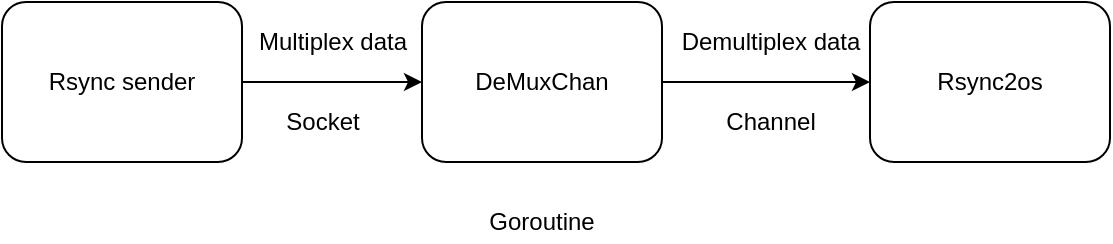 <mxfile version="13.1.14"><diagram id="C5RBs43oDa-KdzZeNtuy" name="Page-1"><mxGraphModel dx="782" dy="746" grid="1" gridSize="10" guides="1" tooltips="1" connect="1" arrows="1" fold="1" page="1" pageScale="1" pageWidth="827" pageHeight="1169" math="0" shadow="0"><root><mxCell id="WIyWlLk6GJQsqaUBKTNV-0"/><mxCell id="WIyWlLk6GJQsqaUBKTNV-1" parent="WIyWlLk6GJQsqaUBKTNV-0"/><mxCell id="5tBhk-nLBUUozVDURcHJ-3" value="" style="edgeStyle=orthogonalEdgeStyle;rounded=0;orthogonalLoop=1;jettySize=auto;html=1;" edge="1" parent="WIyWlLk6GJQsqaUBKTNV-1" source="WIyWlLk6GJQsqaUBKTNV-3" target="5tBhk-nLBUUozVDURcHJ-2"><mxGeometry relative="1" as="geometry"/></mxCell><mxCell id="WIyWlLk6GJQsqaUBKTNV-3" value="Rsync sender" style="rounded=1;whiteSpace=wrap;html=1;fontSize=12;glass=0;strokeWidth=1;shadow=0;" parent="WIyWlLk6GJQsqaUBKTNV-1" vertex="1"><mxGeometry x="55" y="220" width="120" height="80" as="geometry"/></mxCell><mxCell id="5tBhk-nLBUUozVDURcHJ-1" value="Rsync2os" style="rounded=1;whiteSpace=wrap;html=1;fontSize=12;glass=0;strokeWidth=1;shadow=0;" vertex="1" parent="WIyWlLk6GJQsqaUBKTNV-1"><mxGeometry x="489" y="220" width="120" height="80" as="geometry"/></mxCell><mxCell id="5tBhk-nLBUUozVDURcHJ-4" value="" style="edgeStyle=orthogonalEdgeStyle;rounded=0;orthogonalLoop=1;jettySize=auto;html=1;" edge="1" parent="WIyWlLk6GJQsqaUBKTNV-1" source="5tBhk-nLBUUozVDURcHJ-2" target="5tBhk-nLBUUozVDURcHJ-1"><mxGeometry relative="1" as="geometry"/></mxCell><mxCell id="5tBhk-nLBUUozVDURcHJ-2" value="DeMuxChan" style="rounded=1;whiteSpace=wrap;html=1;fontSize=12;glass=0;strokeWidth=1;shadow=0;" vertex="1" parent="WIyWlLk6GJQsqaUBKTNV-1"><mxGeometry x="265" y="220" width="120" height="80" as="geometry"/></mxCell><mxCell id="5tBhk-nLBUUozVDURcHJ-5" value="Goroutine" style="text;html=1;strokeColor=none;fillColor=none;align=center;verticalAlign=middle;whiteSpace=wrap;rounded=0;" vertex="1" parent="WIyWlLk6GJQsqaUBKTNV-1"><mxGeometry x="295" y="320" width="60" height="20" as="geometry"/></mxCell><mxCell id="5tBhk-nLBUUozVDURcHJ-7" value="Socket" style="text;html=1;align=center;verticalAlign=middle;resizable=0;points=[];autosize=1;" vertex="1" parent="WIyWlLk6GJQsqaUBKTNV-1"><mxGeometry x="190" y="270" width="50" height="20" as="geometry"/></mxCell><mxCell id="5tBhk-nLBUUozVDURcHJ-8" value="Channel" style="text;html=1;align=center;verticalAlign=middle;resizable=0;points=[];autosize=1;" vertex="1" parent="WIyWlLk6GJQsqaUBKTNV-1"><mxGeometry x="409" y="270" width="60" height="20" as="geometry"/></mxCell><mxCell id="5tBhk-nLBUUozVDURcHJ-9" value="Multiplex data" style="text;html=1;align=center;verticalAlign=middle;resizable=0;points=[];autosize=1;" vertex="1" parent="WIyWlLk6GJQsqaUBKTNV-1"><mxGeometry x="175" y="230" width="90" height="20" as="geometry"/></mxCell><mxCell id="5tBhk-nLBUUozVDURcHJ-10" value="Demultiplex data" style="text;html=1;align=center;verticalAlign=middle;resizable=0;points=[];autosize=1;" vertex="1" parent="WIyWlLk6GJQsqaUBKTNV-1"><mxGeometry x="389" y="230" width="100" height="20" as="geometry"/></mxCell></root></mxGraphModel></diagram></mxfile>